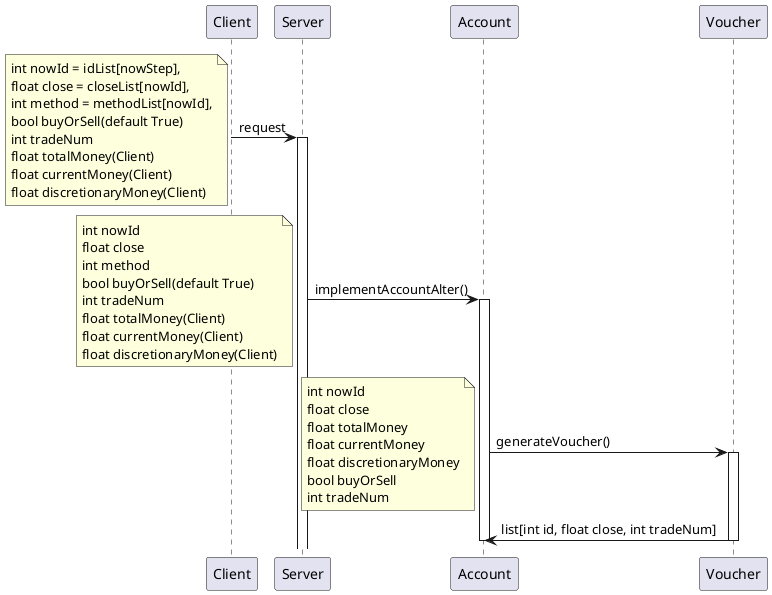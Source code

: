 @startuml single
'单个获取trade数据'
'未开始'
Client -> Server : request
activate Server
note left 
int nowId = idList[nowStep],
float close = closeList[nowId],
int method = methodList[nowId],
bool buyOrSell(default True)
int tradeNum
float totalMoney(Client)
float currentMoney(Client)
float discretionaryMoney(Client)
end note

Server -> Account: implementAccountAlter()
activate Account
note left
int nowId
float close 
int method
bool buyOrSell(default True)
int tradeNum
float totalMoney(Client)
float currentMoney(Client)
float discretionaryMoney(Client)
end note

Account -> Voucher: generateVoucher()
activate Voucher
note left
int nowId
float close
float totalMoney
float currentMoney
float discretionaryMoney
bool buyOrSell
int tradeNum
end note

Voucher -> Account: list[int id, float close, int tradeNum]
deactivate Voucher

deactivate Account
@enduml

